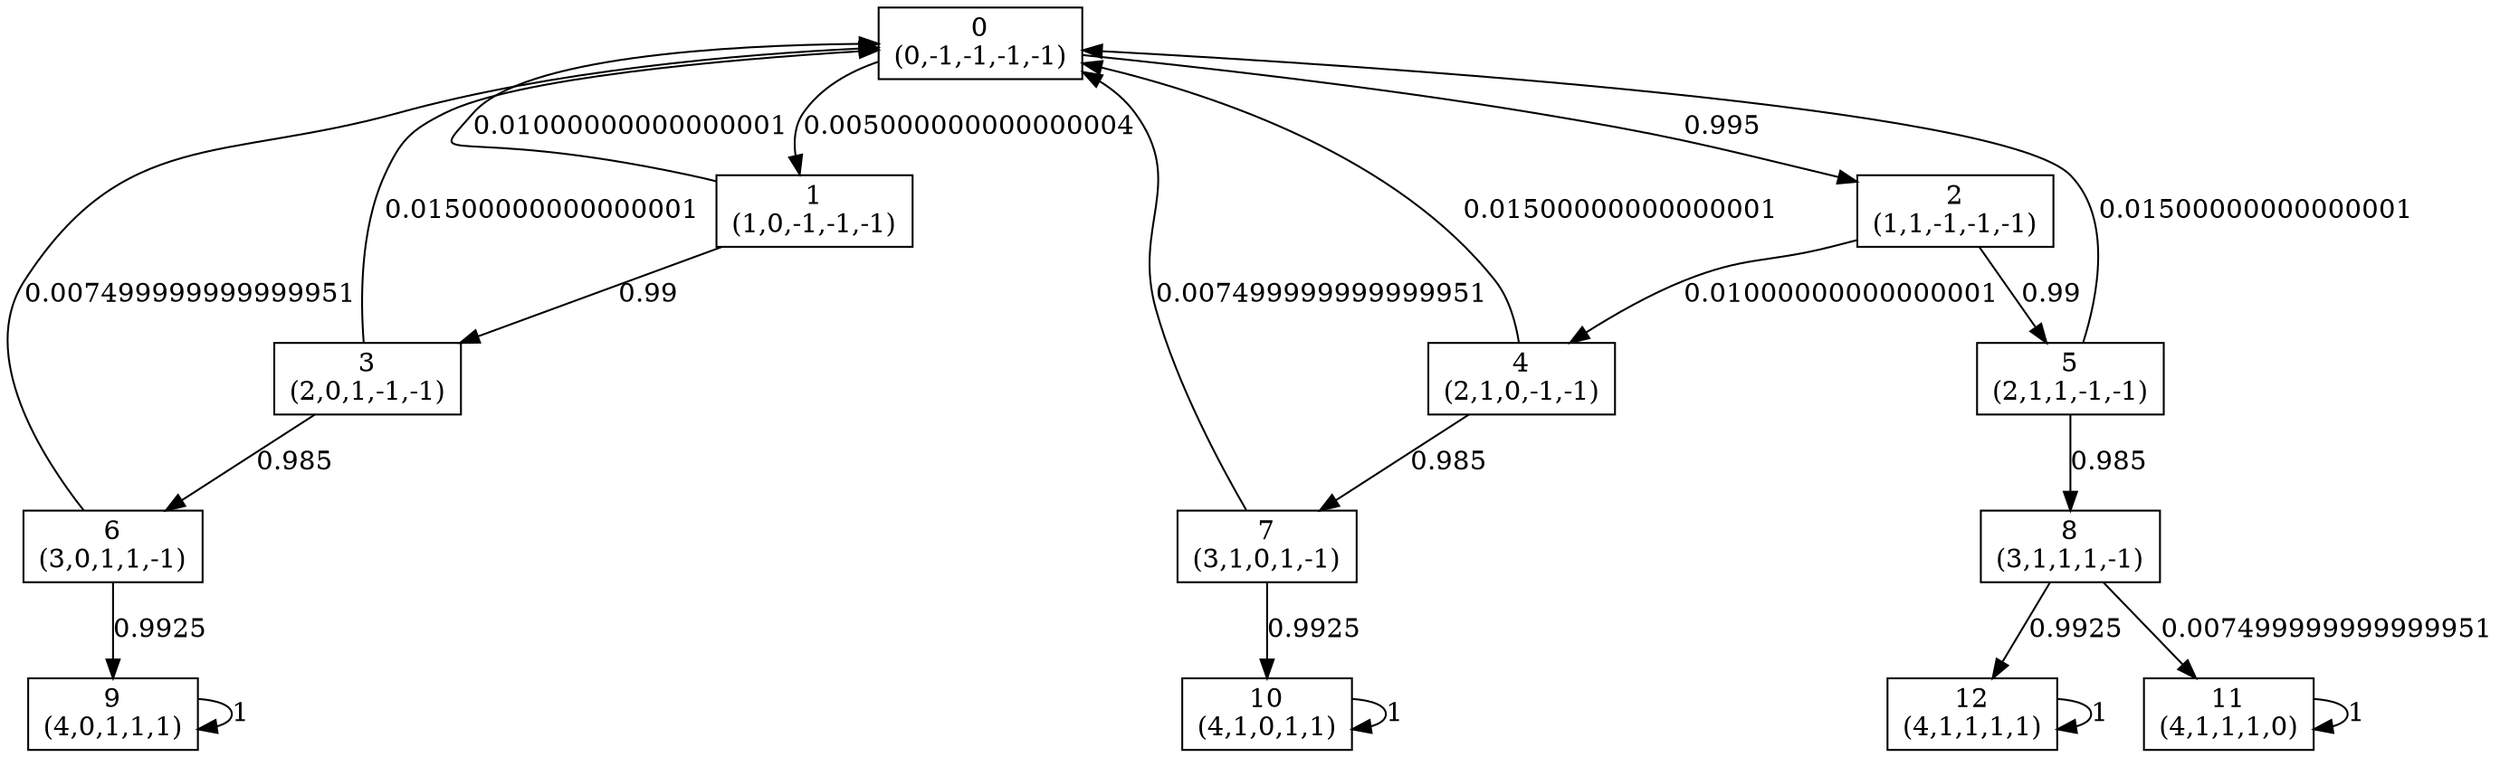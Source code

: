 digraph P {
node [shape=box];
0 -> 1 [ label="0.005000000000000004" ];
0 -> 2 [ label="0.995" ];
1 -> 0 [ label="0.01000000000000001" ];
1 -> 3 [ label="0.99" ];
2 -> 4 [ label="0.01000000000000001" ];
2 -> 5 [ label="0.99" ];
3 -> 0 [ label="0.01500000000000001" ];
3 -> 6 [ label="0.985" ];
4 -> 0 [ label="0.01500000000000001" ];
4 -> 7 [ label="0.985" ];
5 -> 0 [ label="0.01500000000000001" ];
5 -> 8 [ label="0.985" ];
6 -> 0 [ label="0.007499999999999951" ];
6 -> 9 [ label="0.9925" ];
7 -> 0 [ label="0.007499999999999951" ];
7 -> 10 [ label="0.9925" ];
8 -> 11 [ label="0.007499999999999951" ];
8 -> 12 [ label="0.9925" ];
9 -> 9 [ label="1" ];
10 -> 10 [ label="1" ];
11 -> 11 [ label="1" ];
12 -> 12 [ label="1" ];
0 [label="0\n(0,-1,-1,-1,-1)"];
1 [label="1\n(1,0,-1,-1,-1)"];
2 [label="2\n(1,1,-1,-1,-1)"];
3 [label="3\n(2,0,1,-1,-1)"];
4 [label="4\n(2,1,0,-1,-1)"];
5 [label="5\n(2,1,1,-1,-1)"];
6 [label="6\n(3,0,1,1,-1)"];
7 [label="7\n(3,1,0,1,-1)"];
8 [label="8\n(3,1,1,1,-1)"];
9 [label="9\n(4,0,1,1,1)"];
10 [label="10\n(4,1,0,1,1)"];
11 [label="11\n(4,1,1,1,0)"];
12 [label="12\n(4,1,1,1,1)"];
}

